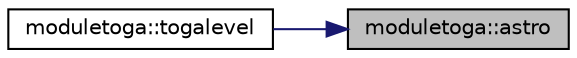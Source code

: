 digraph "moduletoga::astro"
{
 // LATEX_PDF_SIZE
  edge [fontname="Helvetica",fontsize="10",labelfontname="Helvetica",labelfontsize="10"];
  node [fontname="Helvetica",fontsize="10",shape=record];
  rankdir="RL";
  Node1 [label="moduletoga::astro",height=0.2,width=0.4,color="black", fillcolor="grey75", style="filled", fontcolor="black",tooltip=" "];
  Node1 -> Node2 [dir="back",color="midnightblue",fontsize="10",style="solid"];
  Node2 [label="moduletoga::togalevel",height=0.2,width=0.4,color="black", fillcolor="white", style="filled",URL="$namespacemoduletoga.html#a42e9e4f606a8d51d59a07cbe2c0a1299",tooltip=" "];
}

